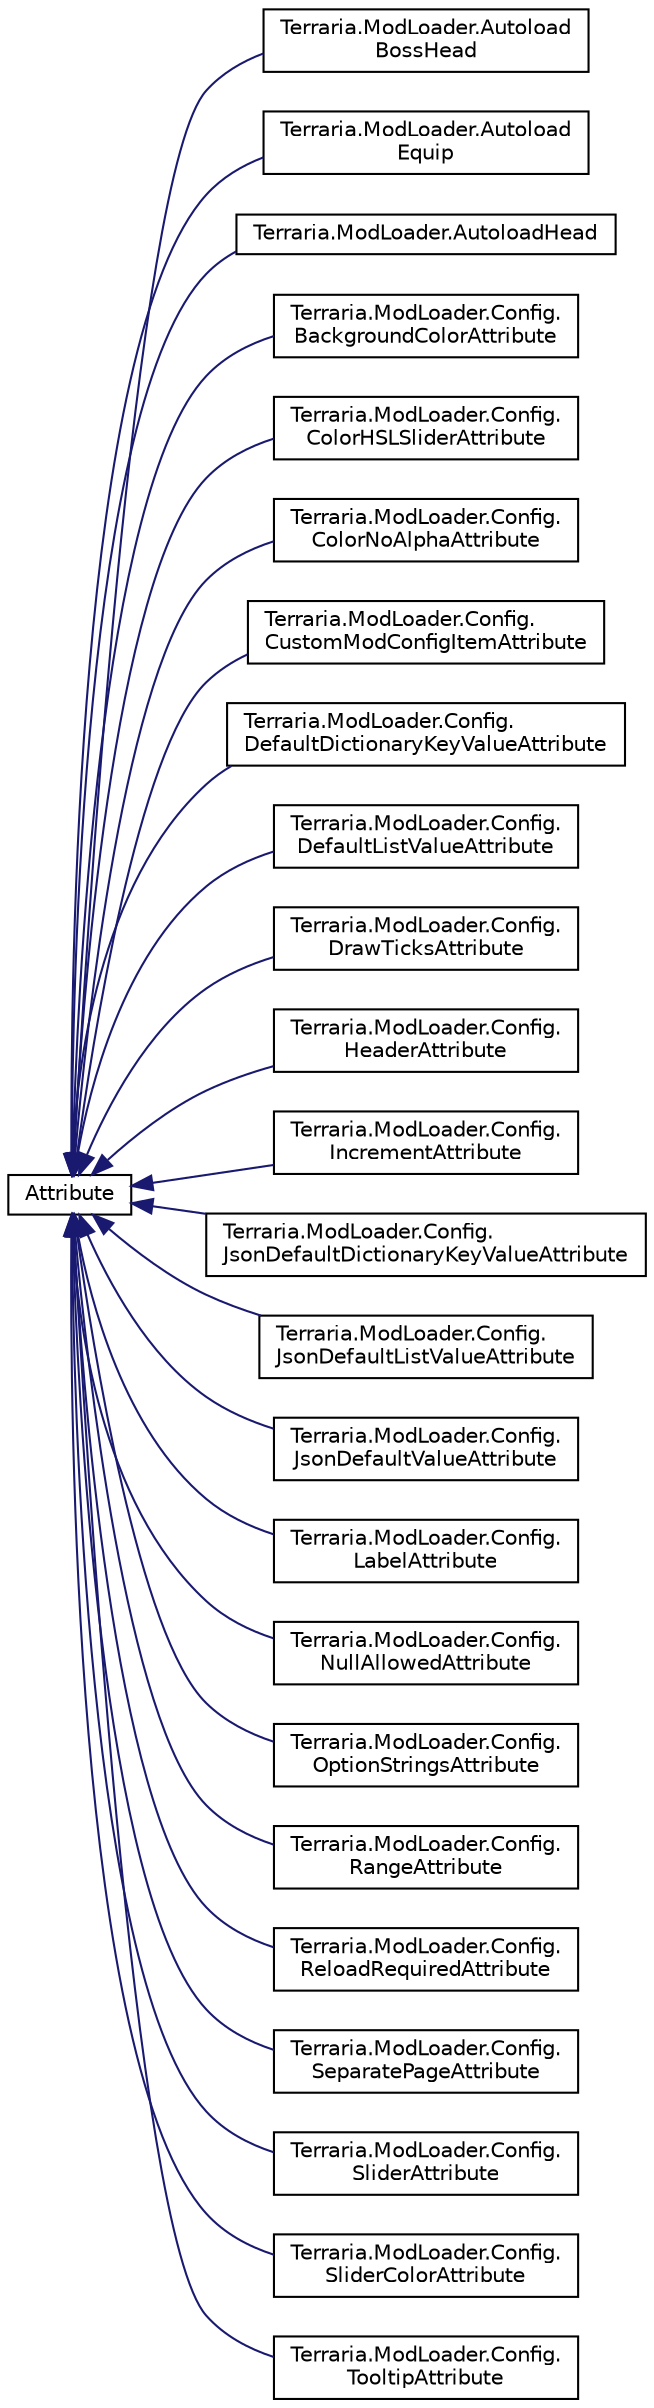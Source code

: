 digraph "Graphical Class Hierarchy"
{
 // LATEX_PDF_SIZE
  edge [fontname="Helvetica",fontsize="10",labelfontname="Helvetica",labelfontsize="10"];
  node [fontname="Helvetica",fontsize="10",shape=record];
  rankdir="LR";
  Node0 [label="Attribute",height=0.2,width=0.4,color="black", fillcolor="white", style="filled",URL="$class_attribute.html",tooltip=" "];
  Node0 -> Node1 [dir="back",color="midnightblue",fontsize="10",style="solid",fontname="Helvetica"];
  Node1 [label="Terraria.ModLoader.Autoload\lBossHead",height=0.2,width=0.4,color="black", fillcolor="white", style="filled",URL="$class_terraria_1_1_mod_loader_1_1_autoload_boss_head.html",tooltip=" "];
  Node0 -> Node2 [dir="back",color="midnightblue",fontsize="10",style="solid",fontname="Helvetica"];
  Node2 [label="Terraria.ModLoader.Autoload\lEquip",height=0.2,width=0.4,color="black", fillcolor="white", style="filled",URL="$class_terraria_1_1_mod_loader_1_1_autoload_equip.html",tooltip=" "];
  Node0 -> Node3 [dir="back",color="midnightblue",fontsize="10",style="solid",fontname="Helvetica"];
  Node3 [label="Terraria.ModLoader.AutoloadHead",height=0.2,width=0.4,color="black", fillcolor="white", style="filled",URL="$class_terraria_1_1_mod_loader_1_1_autoload_head.html",tooltip=" "];
  Node0 -> Node4 [dir="back",color="midnightblue",fontsize="10",style="solid",fontname="Helvetica"];
  Node4 [label="Terraria.ModLoader.Config.\lBackgroundColorAttribute",height=0.2,width=0.4,color="black", fillcolor="white", style="filled",URL="$class_terraria_1_1_mod_loader_1_1_config_1_1_background_color_attribute.html",tooltip="Specifies a background color to be used for the property, field, or class in the ModConfig UI."];
  Node0 -> Node5 [dir="back",color="midnightblue",fontsize="10",style="solid",fontname="Helvetica"];
  Node5 [label="Terraria.ModLoader.Config.\lColorHSLSliderAttribute",height=0.2,width=0.4,color="black", fillcolor="white", style="filled",URL="$class_terraria_1_1_mod_loader_1_1_config_1_1_color_h_s_l_slider_attribute.html",tooltip="Add this attribute to a Color item and the UI will present a Hue, Saturation, and Lightness sliders r..."];
  Node0 -> Node6 [dir="back",color="midnightblue",fontsize="10",style="solid",fontname="Helvetica"];
  Node6 [label="Terraria.ModLoader.Config.\lColorNoAlphaAttribute",height=0.2,width=0.4,color="black", fillcolor="white", style="filled",URL="$class_terraria_1_1_mod_loader_1_1_config_1_1_color_no_alpha_attribute.html",tooltip="Add this attribute to a Color item and Alpha will not be presented in the UI and will remain as 255 u..."];
  Node0 -> Node7 [dir="back",color="midnightblue",fontsize="10",style="solid",fontname="Helvetica"];
  Node7 [label="Terraria.ModLoader.Config.\lCustomModConfigItemAttribute",height=0.2,width=0.4,color="black", fillcolor="white", style="filled",URL="$class_terraria_1_1_mod_loader_1_1_config_1_1_custom_mod_config_item_attribute.html",tooltip="Use this attribute to specify a custom UI element to be used for the annotated property,..."];
  Node0 -> Node8 [dir="back",color="midnightblue",fontsize="10",style="solid",fontname="Helvetica"];
  Node8 [label="Terraria.ModLoader.Config.\lDefaultDictionaryKeyValueAttribute",height=0.2,width=0.4,color="black", fillcolor="white", style="filled",URL="$class_terraria_1_1_mod_loader_1_1_config_1_1_default_dictionary_key_value_attribute.html",tooltip="Defines the default key value to be added when using the ModConfig UI to add elements to a Dictionary..."];
  Node0 -> Node9 [dir="back",color="midnightblue",fontsize="10",style="solid",fontname="Helvetica"];
  Node9 [label="Terraria.ModLoader.Config.\lDefaultListValueAttribute",height=0.2,width=0.4,color="black", fillcolor="white", style="filled",URL="$class_terraria_1_1_mod_loader_1_1_config_1_1_default_list_value_attribute.html",tooltip="Defines the default value to be added when using the ModConfig UI to add elements to a Collection (Li..."];
  Node0 -> Node10 [dir="back",color="midnightblue",fontsize="10",style="solid",fontname="Helvetica"];
  Node10 [label="Terraria.ModLoader.Config.\lDrawTicksAttribute",height=0.2,width=0.4,color="black", fillcolor="white", style="filled",URL="$class_terraria_1_1_mod_loader_1_1_config_1_1_draw_ticks_attribute.html",tooltip="Add this attribute and the sliders will show white tick marks at each increment."];
  Node0 -> Node11 [dir="back",color="midnightblue",fontsize="10",style="solid",fontname="Helvetica"];
  Node11 [label="Terraria.ModLoader.Config.\lHeaderAttribute",height=0.2,width=0.4,color="black", fillcolor="white", style="filled",URL="$class_terraria_1_1_mod_loader_1_1_config_1_1_header_attribute.html",tooltip="This attribute adds a label above this property or field in the ModConfig UI that acts as a header...."];
  Node0 -> Node12 [dir="back",color="midnightblue",fontsize="10",style="solid",fontname="Helvetica"];
  Node12 [label="Terraria.ModLoader.Config.\lIncrementAttribute",height=0.2,width=0.4,color="black", fillcolor="white", style="filled",URL="$class_terraria_1_1_mod_loader_1_1_config_1_1_increment_attribute.html",tooltip="Use this to set an increment for sliders. The slider will move by the amount assigned...."];
  Node0 -> Node13 [dir="back",color="midnightblue",fontsize="10",style="solid",fontname="Helvetica"];
  Node13 [label="Terraria.ModLoader.Config.\lJsonDefaultDictionaryKeyValueAttribute",height=0.2,width=0.4,color="black", fillcolor="white", style="filled",URL="$class_terraria_1_1_mod_loader_1_1_config_1_1_json_default_dictionary_key_value_attribute.html",tooltip="Similar to JsonDefaultListValueAttribute, but for assigning to the Dictionary Key rather than the Val..."];
  Node0 -> Node14 [dir="back",color="midnightblue",fontsize="10",style="solid",fontname="Helvetica"];
  Node14 [label="Terraria.ModLoader.Config.\lJsonDefaultListValueAttribute",height=0.2,width=0.4,color="black", fillcolor="white", style="filled",URL="$class_terraria_1_1_mod_loader_1_1_config_1_1_json_default_list_value_attribute.html",tooltip="Similar to DefaultListValueAttribute but for reference types. It uses a json string that will be used..."];
  Node0 -> Node15 [dir="back",color="midnightblue",fontsize="10",style="solid",fontname="Helvetica"];
  Node15 [label="Terraria.ModLoader.Config.\lJsonDefaultValueAttribute",height=0.2,width=0.4,color="black", fillcolor="white", style="filled",URL="$class_terraria_1_1_mod_loader_1_1_config_1_1_json_default_value_attribute.html",tooltip="Similar to DefaultValueAttribute but for reference types. It uses a json string that will be used pop..."];
  Node0 -> Node16 [dir="back",color="midnightblue",fontsize="10",style="solid",fontname="Helvetica"];
  Node16 [label="Terraria.ModLoader.Config.\lLabelAttribute",height=0.2,width=0.4,color="black", fillcolor="white", style="filled",URL="$class_terraria_1_1_mod_loader_1_1_config_1_1_label_attribute.html",tooltip="This attribute sets a label for the property, field, or class for use in the ModConfig UI...."];
  Node0 -> Node17 [dir="back",color="midnightblue",fontsize="10",style="solid",fontname="Helvetica"];
  Node17 [label="Terraria.ModLoader.Config.\lNullAllowedAttribute",height=0.2,width=0.4,color="black", fillcolor="white", style="filled",URL="$class_terraria_1_1_mod_loader_1_1_config_1_1_null_allowed_attribute.html",tooltip="This attribute means the annotated item can possibly be null. This will allow the UI to make the item..."];
  Node0 -> Node18 [dir="back",color="midnightblue",fontsize="10",style="solid",fontname="Helvetica"];
  Node18 [label="Terraria.ModLoader.Config.\lOptionStringsAttribute",height=0.2,width=0.4,color="black", fillcolor="white", style="filled",URL="$class_terraria_1_1_mod_loader_1_1_config_1_1_option_strings_attribute.html",tooltip="By default, string fields will provide the user with a text input field. Use this attribute to restri..."];
  Node0 -> Node19 [dir="back",color="midnightblue",fontsize="10",style="solid",fontname="Helvetica"];
  Node19 [label="Terraria.ModLoader.Config.\lRangeAttribute",height=0.2,width=0.4,color="black", fillcolor="white", style="filled",URL="$class_terraria_1_1_mod_loader_1_1_config_1_1_range_attribute.html",tooltip="Specifies a range for primitive data values. Without this, default min and max are as follows: float:..."];
  Node0 -> Node20 [dir="back",color="midnightblue",fontsize="10",style="solid",fontname="Helvetica"];
  Node20 [label="Terraria.ModLoader.Config.\lReloadRequiredAttribute",height=0.2,width=0.4,color="black", fillcolor="white", style="filled",URL="$class_terraria_1_1_mod_loader_1_1_config_1_1_reload_required_attribute.html",tooltip="This attribute hints that changing the value of the annotated property or field will put the config i..."];
  Node0 -> Node21 [dir="back",color="midnightblue",fontsize="10",style="solid",fontname="Helvetica"];
  Node21 [label="Terraria.ModLoader.Config.\lSeparatePageAttribute",height=0.2,width=0.4,color="black", fillcolor="white", style="filled",URL="$class_terraria_1_1_mod_loader_1_1_config_1_1_separate_page_attribute.html",tooltip="This specifies that the annotated item will appear as a button that leads to a separate page in the U..."];
  Node0 -> Node22 [dir="back",color="midnightblue",fontsize="10",style="solid",fontname="Helvetica"];
  Node22 [label="Terraria.ModLoader.Config.\lSliderAttribute",height=0.2,width=0.4,color="black", fillcolor="white", style="filled",URL="$class_terraria_1_1_mod_loader_1_1_config_1_1_slider_attribute.html",tooltip="Affects whether this data will be presented as a slider of an input field. Add this attribute to use ..."];
  Node0 -> Node23 [dir="back",color="midnightblue",fontsize="10",style="solid",fontname="Helvetica"];
  Node23 [label="Terraria.ModLoader.Config.\lSliderColorAttribute",height=0.2,width=0.4,color="black", fillcolor="white", style="filled",URL="$class_terraria_1_1_mod_loader_1_1_config_1_1_slider_color_attribute.html",tooltip="Specifies a slider color for ModConfig elements that use a slider. The default color is white."];
  Node0 -> Node24 [dir="back",color="midnightblue",fontsize="10",style="solid",fontname="Helvetica"];
  Node24 [label="Terraria.ModLoader.Config.\lTooltipAttribute",height=0.2,width=0.4,color="black", fillcolor="white", style="filled",URL="$class_terraria_1_1_mod_loader_1_1_config_1_1_tooltip_attribute.html",tooltip="This attribute sets a hover tooltip for the annotated property or field to be shown in the ModConfig ..."];
}
